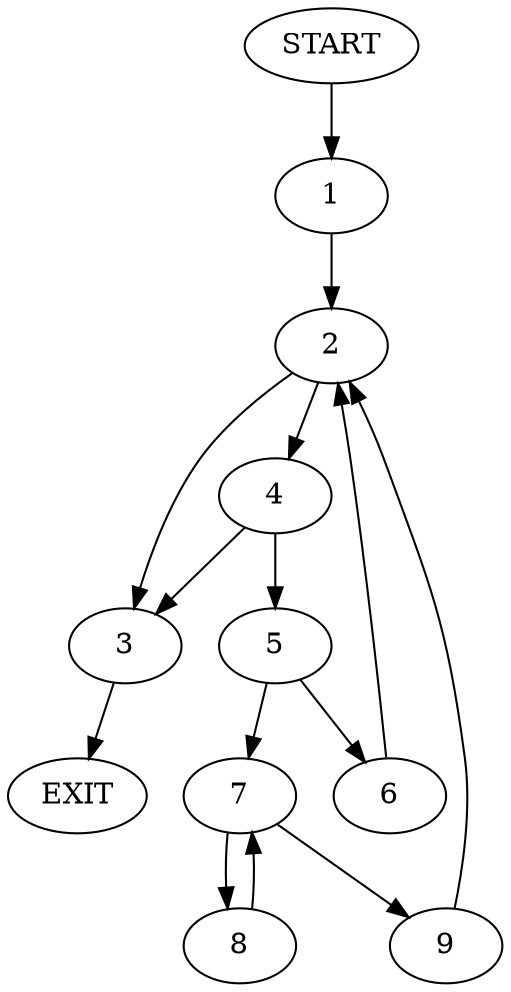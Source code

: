 digraph {
0 [label="START"];
1;
2;
3;
4;
5;
6;
7;
8;
9;
10 [label="EXIT"];
0 -> 1;
1 -> 2;
2 -> 3;
2 -> 4;
4 -> 3;
4 -> 5;
3 -> 10;
5 -> 6;
5 -> 7;
7 -> 8;
7 -> 9;
6 -> 2;
9 -> 2;
8 -> 7;
}